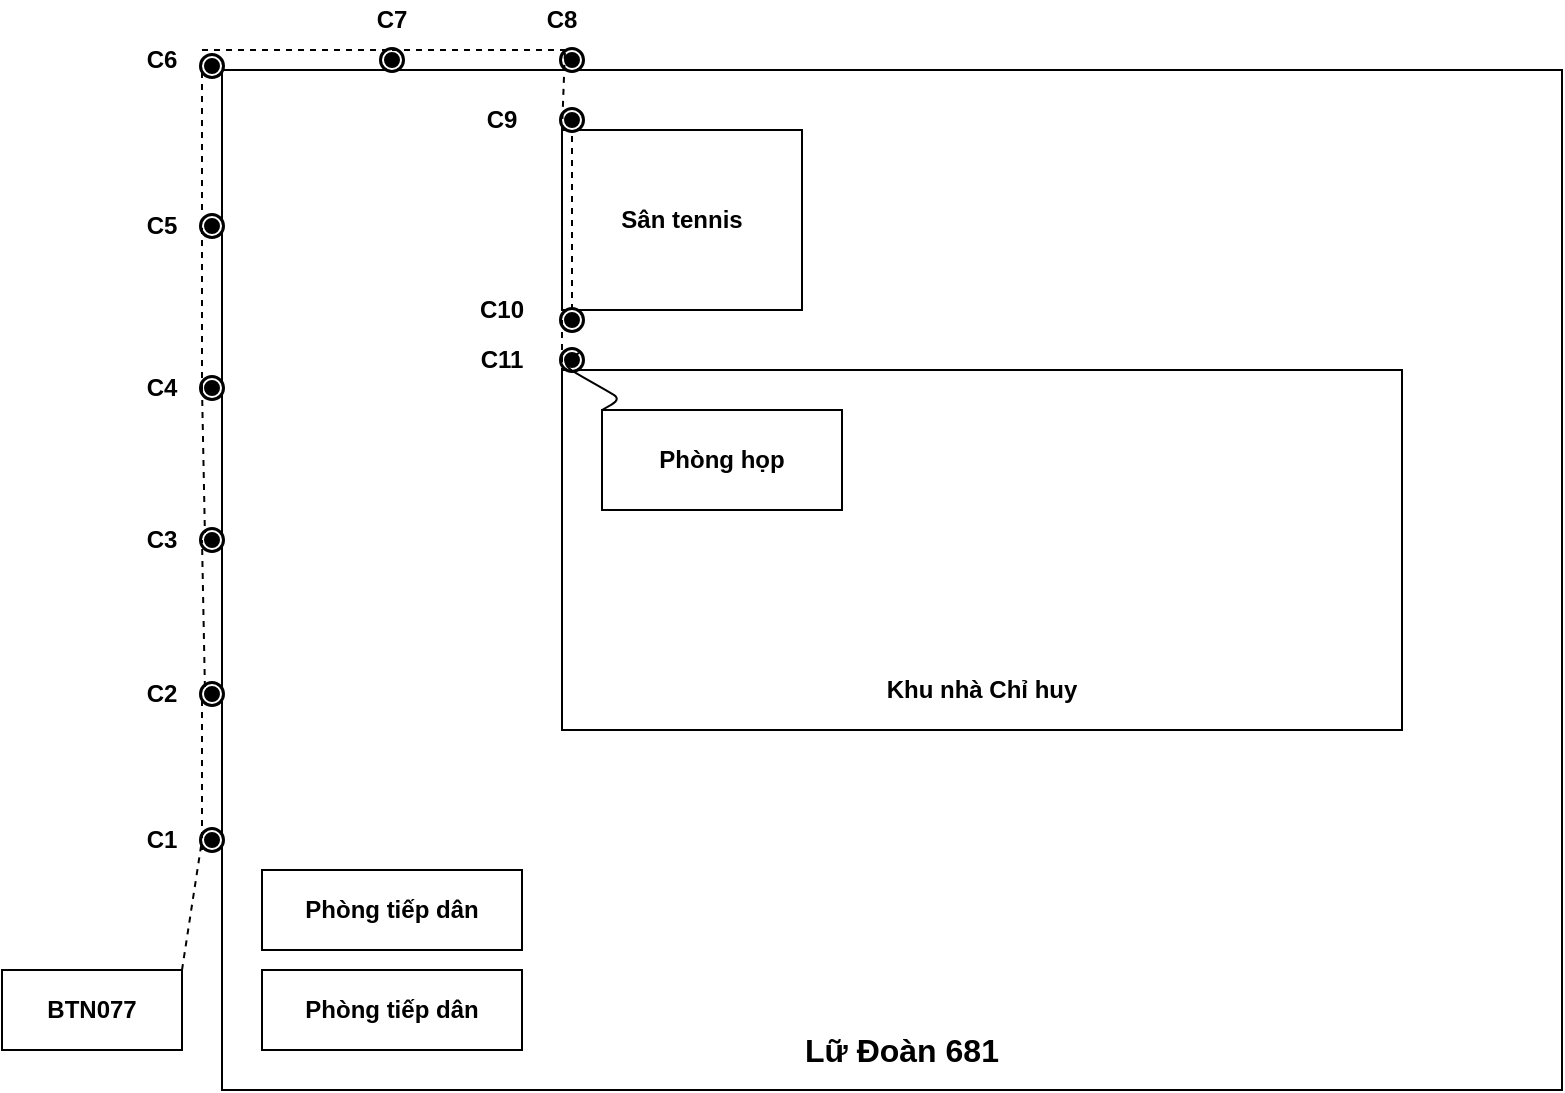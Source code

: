 <mxfile version="13.8.1" type="github">
  <diagram id="Ombz1U1EkL0Qau1af0M1" name="Page-1">
    <mxGraphModel dx="1102" dy="582" grid="0" gridSize="10" guides="1" tooltips="1" connect="1" arrows="1" fold="1" page="1" pageScale="1" pageWidth="827" pageHeight="1169" math="0" shadow="0">
      <root>
        <mxCell id="0" />
        <mxCell id="1" parent="0" />
        <mxCell id="FFAsGjO9F9_w_X6Dk7IE-3" value="" style="rounded=0;whiteSpace=wrap;html=1;" vertex="1" parent="1">
          <mxGeometry x="130" y="50" width="670" height="510" as="geometry" />
        </mxCell>
        <mxCell id="FFAsGjO9F9_w_X6Dk7IE-1" value="BTN077" style="rounded=0;whiteSpace=wrap;html=1;fontStyle=1" vertex="1" parent="1">
          <mxGeometry x="20" y="500" width="90" height="40" as="geometry" />
        </mxCell>
        <mxCell id="FFAsGjO9F9_w_X6Dk7IE-2" value="Phòng tiếp dân" style="rounded=0;whiteSpace=wrap;html=1;fontStyle=1" vertex="1" parent="1">
          <mxGeometry x="150" y="500" width="130" height="40" as="geometry" />
        </mxCell>
        <mxCell id="FFAsGjO9F9_w_X6Dk7IE-4" value="Phòng tiếp dân" style="rounded=0;whiteSpace=wrap;html=1;fontStyle=1" vertex="1" parent="1">
          <mxGeometry x="150" y="450" width="130" height="40" as="geometry" />
        </mxCell>
        <mxCell id="FFAsGjO9F9_w_X6Dk7IE-5" value="" style="rounded=0;whiteSpace=wrap;html=1;" vertex="1" parent="1">
          <mxGeometry x="300" y="200" width="420" height="180" as="geometry" />
        </mxCell>
        <mxCell id="FFAsGjO9F9_w_X6Dk7IE-6" value="Sân tennis" style="rounded=0;whiteSpace=wrap;html=1;fontStyle=1" vertex="1" parent="1">
          <mxGeometry x="300" y="80" width="120" height="90" as="geometry" />
        </mxCell>
        <mxCell id="FFAsGjO9F9_w_X6Dk7IE-7" value="Phòng họp" style="rounded=0;whiteSpace=wrap;html=1;fontStyle=1" vertex="1" parent="1">
          <mxGeometry x="320" y="220" width="120" height="50" as="geometry" />
        </mxCell>
        <mxCell id="FFAsGjO9F9_w_X6Dk7IE-8" value="" style="shape=mxgraph.bpmn.shape;html=1;verticalLabelPosition=bottom;labelBackgroundColor=#ffffff;verticalAlign=top;align=center;perimeter=ellipsePerimeter;outlineConnect=0;outline=end;symbol=terminate;" vertex="1" parent="1">
          <mxGeometry x="120" y="430" width="10" height="10" as="geometry" />
        </mxCell>
        <mxCell id="FFAsGjO9F9_w_X6Dk7IE-9" value="" style="shape=mxgraph.bpmn.shape;html=1;verticalLabelPosition=bottom;labelBackgroundColor=#ffffff;verticalAlign=top;align=center;perimeter=ellipsePerimeter;outlineConnect=0;outline=end;symbol=terminate;" vertex="1" parent="1">
          <mxGeometry x="120" y="357" width="10" height="10" as="geometry" />
        </mxCell>
        <mxCell id="FFAsGjO9F9_w_X6Dk7IE-10" value="" style="shape=mxgraph.bpmn.shape;html=1;verticalLabelPosition=bottom;labelBackgroundColor=#ffffff;verticalAlign=top;align=center;perimeter=ellipsePerimeter;outlineConnect=0;outline=end;symbol=terminate;" vertex="1" parent="1">
          <mxGeometry x="120" y="280" width="10" height="10" as="geometry" />
        </mxCell>
        <mxCell id="FFAsGjO9F9_w_X6Dk7IE-11" value="" style="shape=mxgraph.bpmn.shape;html=1;verticalLabelPosition=bottom;labelBackgroundColor=#ffffff;verticalAlign=top;align=center;perimeter=ellipsePerimeter;outlineConnect=0;outline=end;symbol=terminate;" vertex="1" parent="1">
          <mxGeometry x="120" y="204" width="10" height="10" as="geometry" />
        </mxCell>
        <mxCell id="FFAsGjO9F9_w_X6Dk7IE-12" value="" style="shape=mxgraph.bpmn.shape;html=1;verticalLabelPosition=bottom;labelBackgroundColor=#ffffff;verticalAlign=top;align=center;perimeter=ellipsePerimeter;outlineConnect=0;outline=end;symbol=terminate;" vertex="1" parent="1">
          <mxGeometry x="120" y="123" width="10" height="10" as="geometry" />
        </mxCell>
        <mxCell id="FFAsGjO9F9_w_X6Dk7IE-13" value="" style="shape=mxgraph.bpmn.shape;html=1;verticalLabelPosition=bottom;labelBackgroundColor=#ffffff;verticalAlign=top;align=center;perimeter=ellipsePerimeter;outlineConnect=0;outline=end;symbol=terminate;" vertex="1" parent="1">
          <mxGeometry x="120" y="43" width="10" height="10" as="geometry" />
        </mxCell>
        <mxCell id="FFAsGjO9F9_w_X6Dk7IE-14" value="" style="shape=mxgraph.bpmn.shape;html=1;verticalLabelPosition=bottom;labelBackgroundColor=#ffffff;verticalAlign=top;align=center;perimeter=ellipsePerimeter;outlineConnect=0;outline=end;symbol=terminate;" vertex="1" parent="1">
          <mxGeometry x="300" y="40" width="10" height="10" as="geometry" />
        </mxCell>
        <mxCell id="FFAsGjO9F9_w_X6Dk7IE-15" value="" style="shape=mxgraph.bpmn.shape;html=1;verticalLabelPosition=bottom;labelBackgroundColor=#ffffff;verticalAlign=top;align=center;perimeter=ellipsePerimeter;outlineConnect=0;outline=end;symbol=terminate;" vertex="1" parent="1">
          <mxGeometry x="210" y="40" width="10" height="10" as="geometry" />
        </mxCell>
        <mxCell id="FFAsGjO9F9_w_X6Dk7IE-16" value="" style="shape=mxgraph.bpmn.shape;html=1;verticalLabelPosition=bottom;labelBackgroundColor=#ffffff;verticalAlign=top;align=center;perimeter=ellipsePerimeter;outlineConnect=0;outline=end;symbol=terminate;" vertex="1" parent="1">
          <mxGeometry x="300" y="70" width="10" height="10" as="geometry" />
        </mxCell>
        <mxCell id="FFAsGjO9F9_w_X6Dk7IE-17" value="" style="shape=mxgraph.bpmn.shape;html=1;verticalLabelPosition=bottom;labelBackgroundColor=#ffffff;verticalAlign=top;align=center;perimeter=ellipsePerimeter;outlineConnect=0;outline=end;symbol=terminate;" vertex="1" parent="1">
          <mxGeometry x="300" y="170" width="10" height="10" as="geometry" />
        </mxCell>
        <mxCell id="FFAsGjO9F9_w_X6Dk7IE-18" value="" style="shape=mxgraph.bpmn.shape;html=1;verticalLabelPosition=bottom;labelBackgroundColor=#ffffff;verticalAlign=top;align=center;perimeter=ellipsePerimeter;outlineConnect=0;outline=end;symbol=terminate;" vertex="1" parent="1">
          <mxGeometry x="300" y="190" width="10" height="10" as="geometry" />
        </mxCell>
        <mxCell id="FFAsGjO9F9_w_X6Dk7IE-19" value="Lữ Đoàn 681" style="text;html=1;strokeColor=none;fillColor=none;align=center;verticalAlign=middle;whiteSpace=wrap;rounded=0;fontStyle=1;fontSize=16;" vertex="1" parent="1">
          <mxGeometry x="420" y="530" width="100" height="20" as="geometry" />
        </mxCell>
        <mxCell id="FFAsGjO9F9_w_X6Dk7IE-20" value="" style="endArrow=none;dashed=1;html=1;exitX=1;exitY=0;exitDx=0;exitDy=0;entryX=0;entryY=0.5;entryDx=0;entryDy=0;" edge="1" parent="1" source="FFAsGjO9F9_w_X6Dk7IE-1" target="FFAsGjO9F9_w_X6Dk7IE-8">
          <mxGeometry width="50" height="50" relative="1" as="geometry">
            <mxPoint x="40" y="440" as="sourcePoint" />
            <mxPoint x="90" y="390" as="targetPoint" />
          </mxGeometry>
        </mxCell>
        <mxCell id="FFAsGjO9F9_w_X6Dk7IE-21" value="" style="endArrow=none;dashed=1;html=1;entryX=0;entryY=0.5;entryDx=0;entryDy=0;" edge="1" parent="1" target="FFAsGjO9F9_w_X6Dk7IE-9">
          <mxGeometry width="50" height="50" relative="1" as="geometry">
            <mxPoint x="120" y="440" as="sourcePoint" />
            <mxPoint x="100" y="390" as="targetPoint" />
          </mxGeometry>
        </mxCell>
        <mxCell id="FFAsGjO9F9_w_X6Dk7IE-22" value="" style="endArrow=none;dashed=1;html=1;exitX=0.145;exitY=0.145;exitDx=0;exitDy=0;exitPerimeter=0;entryX=0;entryY=0.5;entryDx=0;entryDy=0;" edge="1" parent="1" source="FFAsGjO9F9_w_X6Dk7IE-9" target="FFAsGjO9F9_w_X6Dk7IE-10">
          <mxGeometry width="50" height="50" relative="1" as="geometry">
            <mxPoint x="30" y="360" as="sourcePoint" />
            <mxPoint x="80" y="310" as="targetPoint" />
          </mxGeometry>
        </mxCell>
        <mxCell id="FFAsGjO9F9_w_X6Dk7IE-23" value="" style="endArrow=none;dashed=1;html=1;exitX=0;exitY=0.5;exitDx=0;exitDy=0;entryX=0.145;entryY=0.145;entryDx=0;entryDy=0;entryPerimeter=0;" edge="1" parent="1" source="FFAsGjO9F9_w_X6Dk7IE-11" target="FFAsGjO9F9_w_X6Dk7IE-10">
          <mxGeometry width="50" height="50" relative="1" as="geometry">
            <mxPoint x="60" y="340" as="sourcePoint" />
            <mxPoint x="110" y="290" as="targetPoint" />
          </mxGeometry>
        </mxCell>
        <mxCell id="FFAsGjO9F9_w_X6Dk7IE-24" value="" style="endArrow=none;dashed=1;html=1;entryX=0;entryY=0.5;entryDx=0;entryDy=0;" edge="1" parent="1" target="FFAsGjO9F9_w_X6Dk7IE-12">
          <mxGeometry width="50" height="50" relative="1" as="geometry">
            <mxPoint x="120" y="210" as="sourcePoint" />
            <mxPoint x="90" y="180" as="targetPoint" />
          </mxGeometry>
        </mxCell>
        <mxCell id="FFAsGjO9F9_w_X6Dk7IE-25" value="" style="endArrow=none;dashed=1;html=1;entryX=0;entryY=0.5;entryDx=0;entryDy=0;" edge="1" parent="1" target="FFAsGjO9F9_w_X6Dk7IE-13">
          <mxGeometry width="50" height="50" relative="1" as="geometry">
            <mxPoint x="120" y="120" as="sourcePoint" />
            <mxPoint x="100" y="110" as="targetPoint" />
          </mxGeometry>
        </mxCell>
        <mxCell id="FFAsGjO9F9_w_X6Dk7IE-26" value="" style="endArrow=none;dashed=1;html=1;entryX=0.5;entryY=0;entryDx=0;entryDy=0;" edge="1" parent="1" target="FFAsGjO9F9_w_X6Dk7IE-15">
          <mxGeometry width="50" height="50" relative="1" as="geometry">
            <mxPoint x="120" y="40" as="sourcePoint" />
            <mxPoint x="100" y="190" as="targetPoint" />
          </mxGeometry>
        </mxCell>
        <mxCell id="FFAsGjO9F9_w_X6Dk7IE-27" value="" style="endArrow=none;dashed=1;html=1;exitX=0.5;exitY=0;exitDx=0;exitDy=0;entryX=0.5;entryY=0;entryDx=0;entryDy=0;" edge="1" parent="1" source="FFAsGjO9F9_w_X6Dk7IE-15" target="FFAsGjO9F9_w_X6Dk7IE-14">
          <mxGeometry width="50" height="50" relative="1" as="geometry">
            <mxPoint x="50" y="250" as="sourcePoint" />
            <mxPoint x="100" y="200" as="targetPoint" />
          </mxGeometry>
        </mxCell>
        <mxCell id="FFAsGjO9F9_w_X6Dk7IE-28" value="" style="endArrow=none;dashed=1;html=1;exitX=0.145;exitY=0.145;exitDx=0;exitDy=0;exitPerimeter=0;entryX=0;entryY=0;entryDx=0;entryDy=0;" edge="1" parent="1" source="FFAsGjO9F9_w_X6Dk7IE-14" target="FFAsGjO9F9_w_X6Dk7IE-6">
          <mxGeometry width="50" height="50" relative="1" as="geometry">
            <mxPoint x="50" y="230" as="sourcePoint" />
            <mxPoint x="100" y="180" as="targetPoint" />
          </mxGeometry>
        </mxCell>
        <mxCell id="FFAsGjO9F9_w_X6Dk7IE-29" value="" style="endArrow=none;dashed=1;html=1;exitX=0.5;exitY=0;exitDx=0;exitDy=0;entryX=0.5;entryY=1;entryDx=0;entryDy=0;" edge="1" parent="1" source="FFAsGjO9F9_w_X6Dk7IE-17" target="FFAsGjO9F9_w_X6Dk7IE-16">
          <mxGeometry width="50" height="50" relative="1" as="geometry">
            <mxPoint x="60" y="240" as="sourcePoint" />
            <mxPoint x="300" y="76" as="targetPoint" />
          </mxGeometry>
        </mxCell>
        <mxCell id="FFAsGjO9F9_w_X6Dk7IE-30" value="" style="endArrow=none;dashed=1;html=1;exitX=0;exitY=0.5;exitDx=0;exitDy=0;entryX=0;entryY=0;entryDx=0;entryDy=0;" edge="1" parent="1" source="FFAsGjO9F9_w_X6Dk7IE-17" target="FFAsGjO9F9_w_X6Dk7IE-5">
          <mxGeometry width="50" height="50" relative="1" as="geometry">
            <mxPoint x="80" y="310" as="sourcePoint" />
            <mxPoint x="130" y="260" as="targetPoint" />
          </mxGeometry>
        </mxCell>
        <mxCell id="FFAsGjO9F9_w_X6Dk7IE-31" value="" style="endArrow=none;html=1;edgeStyle=isometricEdgeStyle;exitX=0.855;exitY=0.145;exitDx=0;exitDy=0;exitPerimeter=0;entryX=0;entryY=0;entryDx=0;entryDy=0;" edge="1" parent="1" source="FFAsGjO9F9_w_X6Dk7IE-18" target="FFAsGjO9F9_w_X6Dk7IE-7">
          <mxGeometry width="50" height="50" relative="1" as="geometry">
            <mxPoint x="50" y="180" as="sourcePoint" />
            <mxPoint x="370" y="190" as="targetPoint" />
          </mxGeometry>
        </mxCell>
        <mxCell id="FFAsGjO9F9_w_X6Dk7IE-33" value="C1" style="text;html=1;strokeColor=none;fillColor=none;align=center;verticalAlign=middle;whiteSpace=wrap;rounded=0;fontStyle=1" vertex="1" parent="1">
          <mxGeometry x="80" y="425" width="40" height="20" as="geometry" />
        </mxCell>
        <mxCell id="FFAsGjO9F9_w_X6Dk7IE-34" value="C2" style="text;html=1;strokeColor=none;fillColor=none;align=center;verticalAlign=middle;whiteSpace=wrap;rounded=0;fontStyle=1" vertex="1" parent="1">
          <mxGeometry x="80" y="352" width="40" height="20" as="geometry" />
        </mxCell>
        <mxCell id="FFAsGjO9F9_w_X6Dk7IE-35" value="C3" style="text;html=1;strokeColor=none;fillColor=none;align=center;verticalAlign=middle;whiteSpace=wrap;rounded=0;fontStyle=1" vertex="1" parent="1">
          <mxGeometry x="80" y="275" width="40" height="20" as="geometry" />
        </mxCell>
        <mxCell id="FFAsGjO9F9_w_X6Dk7IE-36" value="C4" style="text;html=1;strokeColor=none;fillColor=none;align=center;verticalAlign=middle;whiteSpace=wrap;rounded=0;fontStyle=1" vertex="1" parent="1">
          <mxGeometry x="80" y="199" width="40" height="20" as="geometry" />
        </mxCell>
        <mxCell id="FFAsGjO9F9_w_X6Dk7IE-37" value="C5" style="text;html=1;strokeColor=none;fillColor=none;align=center;verticalAlign=middle;whiteSpace=wrap;rounded=0;fontStyle=1" vertex="1" parent="1">
          <mxGeometry x="80" y="118" width="40" height="20" as="geometry" />
        </mxCell>
        <mxCell id="FFAsGjO9F9_w_X6Dk7IE-38" value="C6" style="text;html=1;strokeColor=none;fillColor=none;align=center;verticalAlign=middle;whiteSpace=wrap;rounded=0;fontStyle=1" vertex="1" parent="1">
          <mxGeometry x="80" y="35" width="40" height="20" as="geometry" />
        </mxCell>
        <mxCell id="FFAsGjO9F9_w_X6Dk7IE-39" value="C7" style="text;html=1;strokeColor=none;fillColor=none;align=center;verticalAlign=middle;whiteSpace=wrap;rounded=0;fontStyle=1" vertex="1" parent="1">
          <mxGeometry x="195" y="15" width="40" height="20" as="geometry" />
        </mxCell>
        <mxCell id="FFAsGjO9F9_w_X6Dk7IE-40" value="C8" style="text;html=1;strokeColor=none;fillColor=none;align=center;verticalAlign=middle;whiteSpace=wrap;rounded=0;fontStyle=1" vertex="1" parent="1">
          <mxGeometry x="280" y="15" width="40" height="20" as="geometry" />
        </mxCell>
        <mxCell id="FFAsGjO9F9_w_X6Dk7IE-41" value="C9" style="text;html=1;strokeColor=none;fillColor=none;align=center;verticalAlign=middle;whiteSpace=wrap;rounded=0;fontStyle=1" vertex="1" parent="1">
          <mxGeometry x="250" y="65" width="40" height="20" as="geometry" />
        </mxCell>
        <mxCell id="FFAsGjO9F9_w_X6Dk7IE-42" value="C10" style="text;html=1;strokeColor=none;fillColor=none;align=center;verticalAlign=middle;whiteSpace=wrap;rounded=0;fontStyle=1" vertex="1" parent="1">
          <mxGeometry x="250" y="160" width="40" height="20" as="geometry" />
        </mxCell>
        <mxCell id="FFAsGjO9F9_w_X6Dk7IE-43" value="C11" style="text;html=1;strokeColor=none;fillColor=none;align=center;verticalAlign=middle;whiteSpace=wrap;rounded=0;fontStyle=1" vertex="1" parent="1">
          <mxGeometry x="250" y="185" width="40" height="20" as="geometry" />
        </mxCell>
        <mxCell id="FFAsGjO9F9_w_X6Dk7IE-44" value="Khu nhà Chỉ huy" style="text;html=1;strokeColor=none;fillColor=none;align=center;verticalAlign=middle;whiteSpace=wrap;rounded=0;fontSize=12;fontStyle=1" vertex="1" parent="1">
          <mxGeometry x="445" y="350" width="130" height="20" as="geometry" />
        </mxCell>
      </root>
    </mxGraphModel>
  </diagram>
</mxfile>
